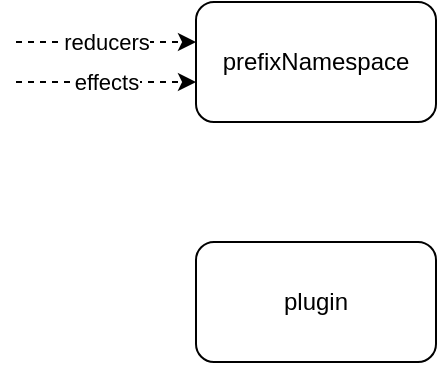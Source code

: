 <mxfile pages="3" version="11.2.5" type="github"><diagram id="CMGBHTA3uDFVcSaADbcC" name="dva-index"><mxGraphModel dx="945" dy="526" grid="1" gridSize="10" guides="1" tooltips="1" connect="1" arrows="1" fold="1" page="1" pageScale="1" pageWidth="827" pageHeight="1169" math="0" shadow="0"><root><mxCell id="0"/><mxCell id="1" parent="0"/><mxCell id="7acjzLsoecjUQWCd86hb-1" value="prefixNamespace" style="rounded=1;whiteSpace=wrap;html=1;" parent="1" vertex="1"><mxGeometry x="110" y="180" width="120" height="60" as="geometry"/></mxCell><mxCell id="7acjzLsoecjUQWCd86hb-4" value="reducers" style="endArrow=classic;html=1;dashed=1;" parent="1" edge="1"><mxGeometry width="50" height="50" relative="1" as="geometry"><mxPoint x="20" y="200" as="sourcePoint"/><mxPoint x="110" y="200" as="targetPoint"/></mxGeometry></mxCell><mxCell id="7acjzLsoecjUQWCd86hb-5" value="effects" style="endArrow=classic;html=1;dashed=1;" parent="1" edge="1"><mxGeometry width="50" height="50" relative="1" as="geometry"><mxPoint x="20" y="220" as="sourcePoint"/><mxPoint x="110" y="220" as="targetPoint"/></mxGeometry></mxCell><mxCell id="7acjzLsoecjUQWCd86hb-6" value="plugin" style="rounded=1;whiteSpace=wrap;html=1;" parent="1" vertex="1"><mxGeometry x="110" y="300" width="120" height="60" as="geometry"/></mxCell></root></mxGraphModel></diagram><diagram id="PzbFGoMRx-eyUQukPWn8" name="plugin"><mxGraphModel dx="945" dy="477" grid="1" gridSize="10" guides="1" tooltips="1" connect="1" arrows="1" fold="1" page="1" pageScale="1" pageWidth="827" pageHeight="1169" math="0" shadow="0"><root><mxCell id="__IS0hYP6W4eRdmUuIzP-0"/><mxCell id="__IS0hYP6W4eRdmUuIzP-1" parent="__IS0hYP6W4eRdmUuIzP-0"/><mxCell id="C6qOX56IKXhGF-cA1f60-13" value="use" style="edgeStyle=orthogonalEdgeStyle;rounded=0;orthogonalLoop=1;jettySize=auto;html=1;exitX=0;exitY=0.75;exitDx=0;exitDy=0;entryX=0.5;entryY=0;entryDx=0;entryDy=0;dashed=1;" parent="__IS0hYP6W4eRdmUuIzP-1" source="__IS0hYP6W4eRdmUuIzP-2" target="C6qOX56IKXhGF-cA1f60-0" edge="1"><mxGeometry relative="1" as="geometry"/></mxCell><mxCell id="C6qOX56IKXhGF-cA1f60-26" value="get" style="edgeStyle=orthogonalEdgeStyle;rounded=0;orthogonalLoop=1;jettySize=auto;html=1;exitX=1;exitY=0.75;exitDx=0;exitDy=0;entryX=0.5;entryY=0;entryDx=0;entryDy=0;dashed=1;" parent="__IS0hYP6W4eRdmUuIzP-1" source="__IS0hYP6W4eRdmUuIzP-2" target="C6qOX56IKXhGF-cA1f60-20" edge="1"><mxGeometry relative="1" as="geometry"/></mxCell><mxCell id="C6qOX56IKXhGF-cA1f60-27" value="apply" style="edgeStyle=orthogonalEdgeStyle;rounded=0;orthogonalLoop=1;jettySize=auto;html=1;exitX=0.5;exitY=1;exitDx=0;exitDy=0;entryX=0.5;entryY=0;entryDx=0;entryDy=0;dashed=1;" parent="__IS0hYP6W4eRdmUuIzP-1" source="__IS0hYP6W4eRdmUuIzP-2" target="C6qOX56IKXhGF-cA1f60-15" edge="1"><mxGeometry relative="1" as="geometry"/></mxCell><mxCell id="__IS0hYP6W4eRdmUuIzP-2" value="plugin" style="rounded=1;whiteSpace=wrap;html=1;" parent="__IS0hYP6W4eRdmUuIzP-1" vertex="1"><mxGeometry x="530" y="130" width="120" height="60" as="geometry"/></mxCell><mxCell id="__IS0hYP6W4eRdmUuIzP-3" value="isPlainObject" style="endArrow=classic;html=1;dashed=1;entryX=-0.025;entryY=0.4;entryDx=0;entryDy=0;entryPerimeter=0;" parent="__IS0hYP6W4eRdmUuIzP-1" target="__IS0hYP6W4eRdmUuIzP-2" edge="1"><mxGeometry width="50" height="50" relative="1" as="geometry"><mxPoint x="419" y="154" as="sourcePoint"/><mxPoint x="579" y="210" as="targetPoint"/></mxGeometry></mxCell><mxCell id="C6qOX56IKXhGF-cA1f60-9" value="handleActions" style="edgeStyle=orthogonalEdgeStyle;rounded=0;orthogonalLoop=1;jettySize=auto;html=1;exitX=1;exitY=0.5;exitDx=0;exitDy=0;dashed=1;entryX=0.5;entryY=0;entryDx=0;entryDy=0;" parent="__IS0hYP6W4eRdmUuIzP-1" source="C6qOX56IKXhGF-cA1f60-0" target="C6qOX56IKXhGF-cA1f60-7" edge="1"><mxGeometry relative="1" as="geometry"><mxPoint x="350" y="290" as="targetPoint"/></mxGeometry></mxCell><mxCell id="C6qOX56IKXhGF-cA1f60-12" value="extraEnhancers" style="edgeStyle=orthogonalEdgeStyle;rounded=0;orthogonalLoop=1;jettySize=auto;html=1;exitX=0;exitY=0.5;exitDx=0;exitDy=0;entryX=0.5;entryY=0;entryDx=0;entryDy=0;dashed=1;" parent="__IS0hYP6W4eRdmUuIzP-1" source="C6qOX56IKXhGF-cA1f60-0" target="C6qOX56IKXhGF-cA1f60-8" edge="1"><mxGeometry relative="1" as="geometry"/></mxCell><mxCell id="C6qOX56IKXhGF-cA1f60-0" value="hook[key]" style="rounded=1;whiteSpace=wrap;html=1;" parent="__IS0hYP6W4eRdmUuIzP-1" vertex="1"><mxGeometry x="141" y="260" width="120" height="60" as="geometry"/></mxCell><mxCell id="C6qOX56IKXhGF-cA1f60-7" value="plugin[key]" style="rounded=1;whiteSpace=wrap;html=1;" parent="__IS0hYP6W4eRdmUuIzP-1" vertex="1"><mxGeometry x="230" y="400" width="120" height="60" as="geometry"/></mxCell><mxCell id="C6qOX56IKXhGF-cA1f60-8" value="hook.plugin" style="rounded=1;whiteSpace=wrap;html=1;" parent="__IS0hYP6W4eRdmUuIzP-1" vertex="1"><mxGeometry x="60" y="400" width="120" height="60" as="geometry"/></mxCell><mxCell id="C6qOX56IKXhGF-cA1f60-18" value="fns.length" style="edgeStyle=orthogonalEdgeStyle;rounded=0;orthogonalLoop=1;jettySize=auto;html=1;exitX=0;exitY=0.5;exitDx=0;exitDy=0;entryX=0.5;entryY=0;entryDx=0;entryDy=0;dashed=1;" parent="__IS0hYP6W4eRdmUuIzP-1" source="C6qOX56IKXhGF-cA1f60-15" target="C6qOX56IKXhGF-cA1f60-16" edge="1"><mxGeometry relative="1" as="geometry"/></mxCell><mxCell id="C6qOX56IKXhGF-cA1f60-19" value="defaultHandler" style="edgeStyle=orthogonalEdgeStyle;rounded=0;orthogonalLoop=1;jettySize=auto;html=1;exitX=1;exitY=0.5;exitDx=0;exitDy=0;entryX=0.5;entryY=0;entryDx=0;entryDy=0;dashed=1;" parent="__IS0hYP6W4eRdmUuIzP-1" source="C6qOX56IKXhGF-cA1f60-15" target="C6qOX56IKXhGF-cA1f60-17" edge="1"><mxGeometry relative="1" as="geometry"/></mxCell><mxCell id="C6qOX56IKXhGF-cA1f60-15" value="validApplyHooks" style="rounded=1;whiteSpace=wrap;html=1;" parent="__IS0hYP6W4eRdmUuIzP-1" vertex="1"><mxGeometry x="530" y="260" width="120" height="60" as="geometry"/></mxCell><mxCell id="C6qOX56IKXhGF-cA1f60-16" value="fn" style="rounded=1;whiteSpace=wrap;html=1;" parent="__IS0hYP6W4eRdmUuIzP-1" vertex="1"><mxGeometry x="450" y="400" width="120" height="60" as="geometry"/></mxCell><mxCell id="C6qOX56IKXhGF-cA1f60-17" value="defaultHandler" style="rounded=1;whiteSpace=wrap;html=1;" parent="__IS0hYP6W4eRdmUuIzP-1" vertex="1"><mxGeometry x="620" y="400" width="120" height="60" as="geometry"/></mxCell><mxCell id="C6qOX56IKXhGF-cA1f60-23" value="extrareducers" style="edgeStyle=orthogonalEdgeStyle;rounded=0;orthogonalLoop=1;jettySize=auto;html=1;exitX=0;exitY=0.5;exitDx=0;exitDy=0;entryX=0.5;entryY=0;entryDx=0;entryDy=0;dashed=1;" parent="__IS0hYP6W4eRdmUuIzP-1" source="C6qOX56IKXhGF-cA1f60-20" target="C6qOX56IKXhGF-cA1f60-21" edge="1"><mxGeometry relative="1" as="geometry"/></mxCell><mxCell id="C6qOX56IKXhGF-cA1f60-25" value="onreducers" style="edgeStyle=orthogonalEdgeStyle;rounded=0;orthogonalLoop=1;jettySize=auto;html=1;exitX=1;exitY=0.5;exitDx=0;exitDy=0;entryX=0.592;entryY=0.017;entryDx=0;entryDy=0;entryPerimeter=0;dashed=1;" parent="__IS0hYP6W4eRdmUuIzP-1" source="C6qOX56IKXhGF-cA1f60-20" target="C6qOX56IKXhGF-cA1f60-22" edge="1"><mxGeometry relative="1" as="geometry"/></mxCell><mxCell id="C6qOX56IKXhGF-cA1f60-20" value="hook" style="rounded=1;whiteSpace=wrap;html=1;" parent="__IS0hYP6W4eRdmUuIzP-1" vertex="1"><mxGeometry x="860" y="260" width="120" height="60" as="geometry"/></mxCell><mxCell id="C6qOX56IKXhGF-cA1f60-29" value="ret[ret,reducerObj]" style="edgeStyle=orthogonalEdgeStyle;rounded=0;orthogonalLoop=1;jettySize=auto;html=1;exitX=0.5;exitY=1;exitDx=0;exitDy=0;dashed=1;" parent="__IS0hYP6W4eRdmUuIzP-1" source="C6qOX56IKXhGF-cA1f60-21" edge="1"><mxGeometry relative="1" as="geometry"><mxPoint x="840" y="560" as="targetPoint"/></mxGeometry></mxCell><mxCell id="C6qOX56IKXhGF-cA1f60-21" value="getExtraReducers" style="rounded=1;whiteSpace=wrap;html=1;" parent="__IS0hYP6W4eRdmUuIzP-1" vertex="1"><mxGeometry x="780" y="400" width="120" height="60" as="geometry"/></mxCell><mxCell id="C6qOX56IKXhGF-cA1f60-30" value="reducerEnhancer[reducer]" style="edgeStyle=orthogonalEdgeStyle;rounded=0;orthogonalLoop=1;jettySize=auto;html=1;exitX=0.5;exitY=1;exitDx=0;exitDy=0;dashed=1;" parent="__IS0hYP6W4eRdmUuIzP-1" source="C6qOX56IKXhGF-cA1f60-22" edge="1"><mxGeometry relative="1" as="geometry"><mxPoint x="990" y="560" as="targetPoint"/></mxGeometry></mxCell><mxCell id="C6qOX56IKXhGF-cA1f60-22" value="getOnReducers" style="rounded=1;whiteSpace=wrap;html=1;" parent="__IS0hYP6W4eRdmUuIzP-1" vertex="1"><mxGeometry x="930" y="400" width="120" height="60" as="geometry"/></mxCell></root></mxGraphModel></diagram><diagram id="phBdNo6jwF4t7TvpdHjP" name="utils"><mxGraphModel dx="945" dy="526" grid="1" gridSize="10" guides="1" tooltips="1" connect="1" arrows="1" fold="1" page="1" pageScale="1" pageWidth="827" pageHeight="1169" math="0" shadow="0"><root><mxCell id="YcNdgju6klJxbqL31WnG-0"/><mxCell id="YcNdgju6klJxbqL31WnG-1" parent="YcNdgju6klJxbqL31WnG-0"/></root></mxGraphModel></diagram></mxfile>
